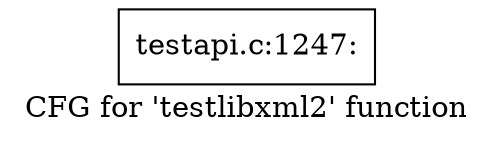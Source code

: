 digraph "CFG for 'testlibxml2' function" {
	label="CFG for 'testlibxml2' function";

	Node0x3b14f00 [shape=record,label="{testapi.c:1247:}"];
}
